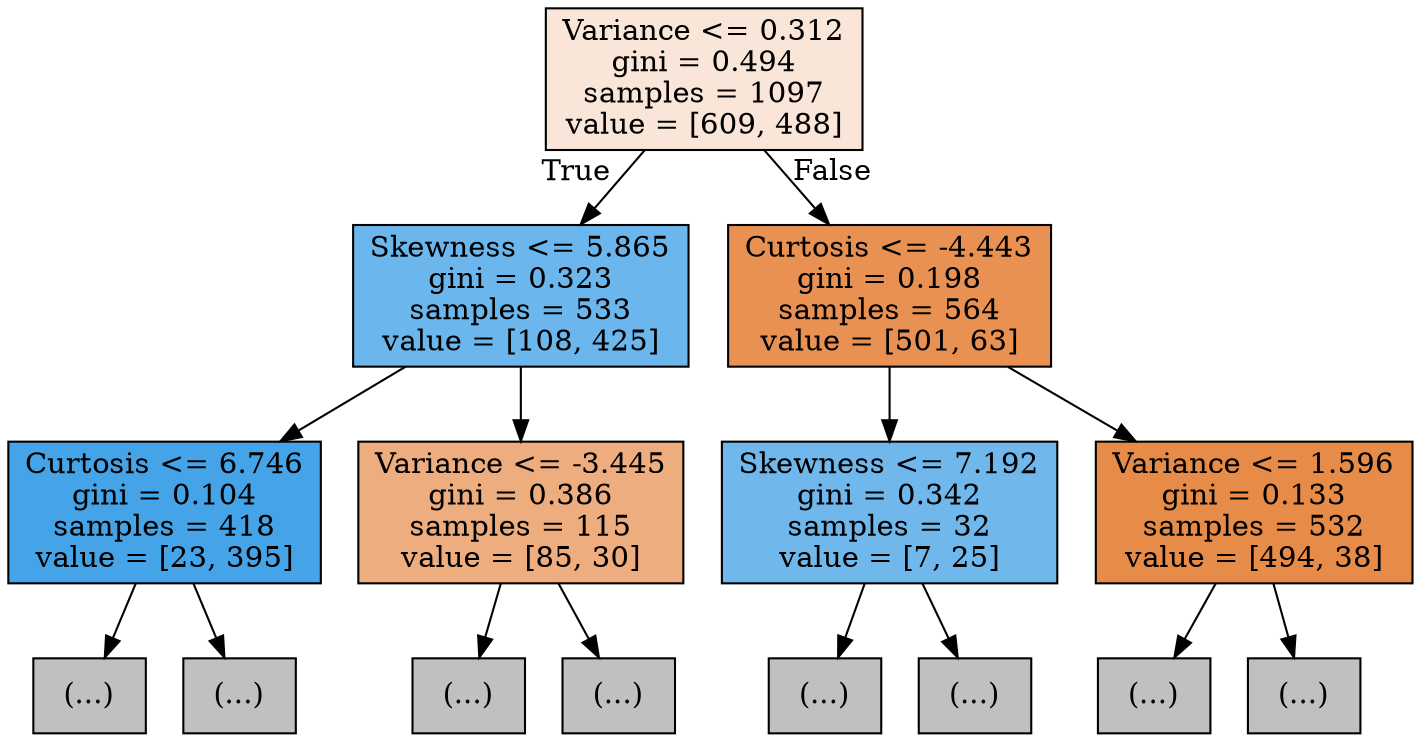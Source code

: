 digraph Tree {
node [shape=box, style="filled", color="black"] ;
0 [label="Variance <= 0.312\ngini = 0.494\nsamples = 1097\nvalue = [609, 488]", fillcolor="#fae6d8"] ;
1 [label="Skewness <= 5.865\ngini = 0.323\nsamples = 533\nvalue = [108, 425]", fillcolor="#6bb6ec"] ;
0 -> 1 [labeldistance=2.5, labelangle=45, headlabel="True"] ;
2 [label="Curtosis <= 6.746\ngini = 0.104\nsamples = 418\nvalue = [23, 395]", fillcolor="#45a3e7"] ;
1 -> 2 ;
3 [label="(...)", fillcolor="#C0C0C0"] ;
2 -> 3 ;
8 [label="(...)", fillcolor="#C0C0C0"] ;
2 -> 8 ;
13 [label="Variance <= -3.445\ngini = 0.386\nsamples = 115\nvalue = [85, 30]", fillcolor="#eead7f"] ;
1 -> 13 ;
14 [label="(...)", fillcolor="#C0C0C0"] ;
13 -> 14 ;
17 [label="(...)", fillcolor="#C0C0C0"] ;
13 -> 17 ;
18 [label="Curtosis <= -4.443\ngini = 0.198\nsamples = 564\nvalue = [501, 63]", fillcolor="#e89152"] ;
0 -> 18 [labeldistance=2.5, labelangle=-45, headlabel="False"] ;
19 [label="Skewness <= 7.192\ngini = 0.342\nsamples = 32\nvalue = [7, 25]", fillcolor="#70b8ec"] ;
18 -> 19 ;
20 [label="(...)", fillcolor="#C0C0C0"] ;
19 -> 20 ;
21 [label="(...)", fillcolor="#C0C0C0"] ;
19 -> 21 ;
22 [label="Variance <= 1.596\ngini = 0.133\nsamples = 532\nvalue = [494, 38]", fillcolor="#e78b48"] ;
18 -> 22 ;
23 [label="(...)", fillcolor="#C0C0C0"] ;
22 -> 23 ;
38 [label="(...)", fillcolor="#C0C0C0"] ;
22 -> 38 ;
}
